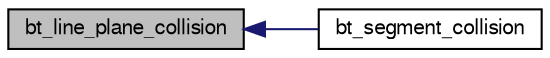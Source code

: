 digraph G
{
  bgcolor="transparent";
  edge [fontname="FreeSans",fontsize=10,labelfontname="FreeSans",labelfontsize=10];
  node [fontname="FreeSans",fontsize=10,shape=record];
  rankdir=LR;
  Node1 [label="bt_line_plane_collision",height=0.2,width=0.4,color="black", fillcolor="grey75", style="filled" fontcolor="black"];
  Node1 -> Node2 [dir=back,color="midnightblue",fontsize=10,style="solid"];
  Node2 [label="bt_segment_collision",height=0.2,width=0.4,color="black",URL="$bt_geometry_operations_8h.html#ae15cd5c84602688921b973fc88b60ef",tooltip="Find closest points on segments."];
}
